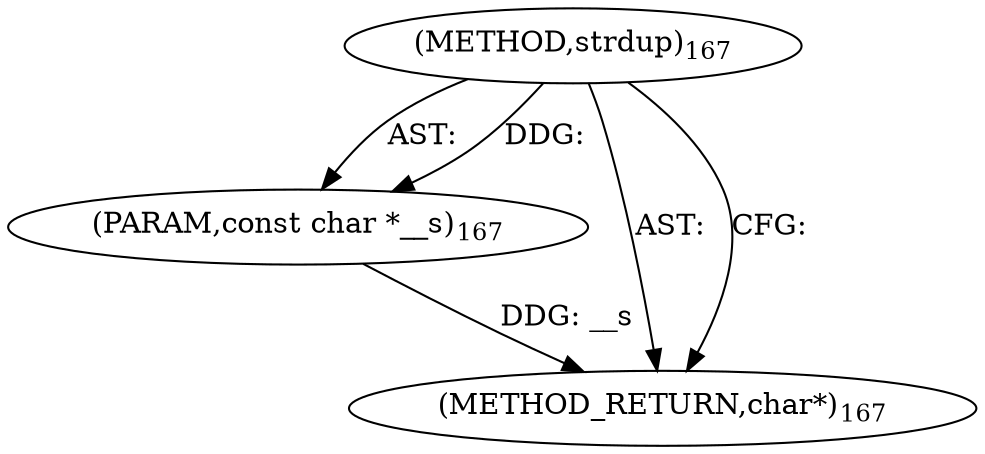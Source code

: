digraph "strdup" {  
"98845" [label = <(METHOD,strdup)<SUB>167</SUB>> ]
"98846" [label = <(PARAM,const char *__s)<SUB>167</SUB>> ]
"98847" [label = <(METHOD_RETURN,char*)<SUB>167</SUB>> ]
  "98845" -> "98846"  [ label = "AST: "] 
  "98845" -> "98847"  [ label = "AST: "] 
  "98845" -> "98847"  [ label = "CFG: "] 
  "98846" -> "98847"  [ label = "DDG: __s"] 
  "98845" -> "98846"  [ label = "DDG: "] 
}

